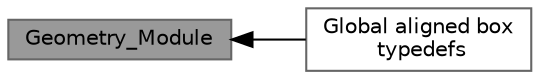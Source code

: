 digraph "Geometry_Module"
{
 // LATEX_PDF_SIZE
  bgcolor="transparent";
  edge [fontname=Helvetica,fontsize=10,labelfontname=Helvetica,labelfontsize=10];
  node [fontname=Helvetica,fontsize=10,shape=box,height=0.2,width=0.4];
  rankdir=LR;
  Node1 [id="Node000001",label="Geometry_Module",height=0.2,width=0.4,color="gray40", fillcolor="grey60", style="filled", fontcolor="black",tooltip=" "];
  Node2 [id="Node000002",label="Global aligned box\l typedefs",height=0.2,width=0.4,color="grey40", fillcolor="white", style="filled",URL="$group__alignedboxtypedefs.html",tooltip=" "];
  Node1->Node2 [shape=plaintext, dir="back", style="solid"];
}

